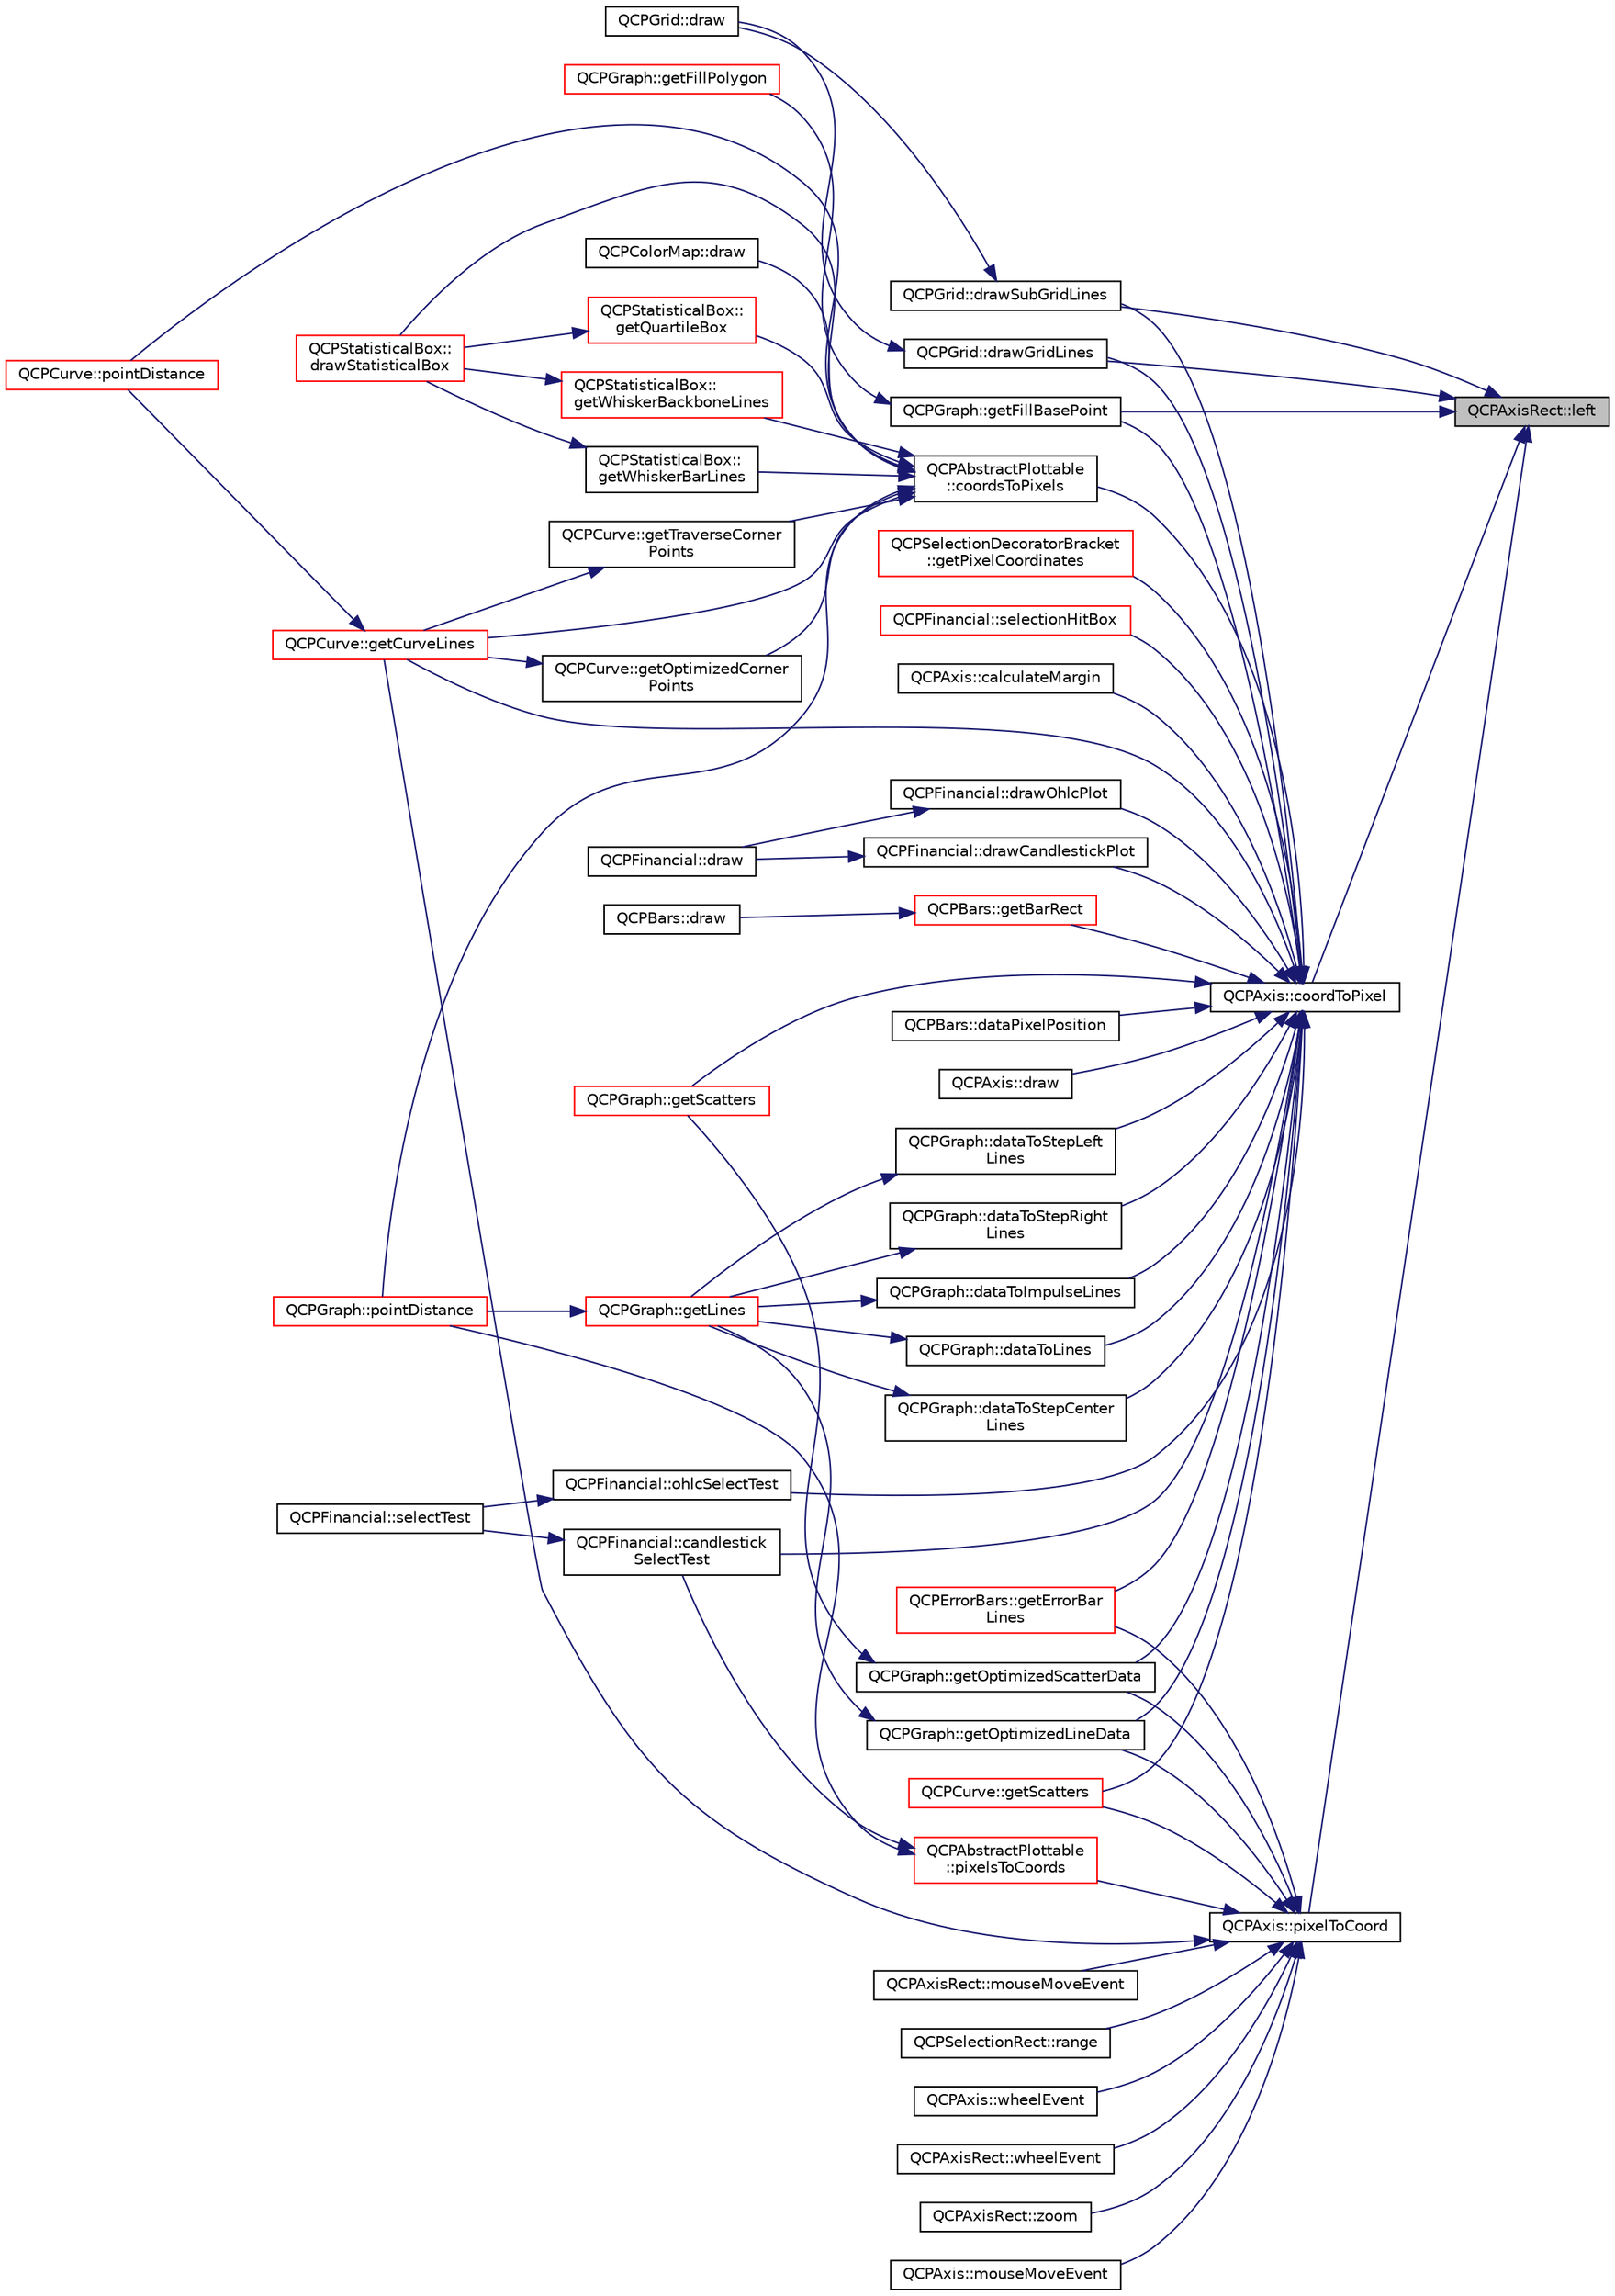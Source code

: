 digraph "QCPAxisRect::left"
{
 // LATEX_PDF_SIZE
  edge [fontname="Helvetica",fontsize="10",labelfontname="Helvetica",labelfontsize="10"];
  node [fontname="Helvetica",fontsize="10",shape=record];
  rankdir="RL";
  Node1 [label="QCPAxisRect::left",height=0.2,width=0.4,color="black", fillcolor="grey75", style="filled", fontcolor="black",tooltip=" "];
  Node1 -> Node2 [dir="back",color="midnightblue",fontsize="10",style="solid",fontname="Helvetica"];
  Node2 [label="QCPAxis::coordToPixel",height=0.2,width=0.4,color="black", fillcolor="white", style="filled",URL="$classQCPAxis.html#af15d1b3a7f7e9b53d759d3ccff1fe4b4",tooltip=" "];
  Node2 -> Node3 [dir="back",color="midnightblue",fontsize="10",style="solid",fontname="Helvetica"];
  Node3 [label="QCPAxis::calculateMargin",height=0.2,width=0.4,color="black", fillcolor="white", style="filled",URL="$classQCPAxis.html#a47bdb0a55de6759489ee47665199aebb",tooltip=" "];
  Node2 -> Node4 [dir="back",color="midnightblue",fontsize="10",style="solid",fontname="Helvetica"];
  Node4 [label="QCPFinancial::candlestick\lSelectTest",height=0.2,width=0.4,color="black", fillcolor="white", style="filled",URL="$classQCPFinancial.html#a9783e91a33fd08a402b1a3821d43e471",tooltip=" "];
  Node4 -> Node5 [dir="back",color="midnightblue",fontsize="10",style="solid",fontname="Helvetica"];
  Node5 [label="QCPFinancial::selectTest",height=0.2,width=0.4,color="black", fillcolor="white", style="filled",URL="$classQCPFinancial.html#a8114a6d3ab6bea0a93d4b85401f29b52",tooltip=" "];
  Node2 -> Node6 [dir="back",color="midnightblue",fontsize="10",style="solid",fontname="Helvetica"];
  Node6 [label="QCPAbstractPlottable\l::coordsToPixels",height=0.2,width=0.4,color="black", fillcolor="white", style="filled",URL="$classQCPAbstractPlottable.html#a7ad84a36472441cf1f555c5683d0da93",tooltip=" "];
  Node6 -> Node7 [dir="back",color="midnightblue",fontsize="10",style="solid",fontname="Helvetica"];
  Node7 [label="QCPColorMap::draw",height=0.2,width=0.4,color="black", fillcolor="white", style="filled",URL="$classQCPColorMap.html#a6b628014d2939368935efd0a788648c8",tooltip=" "];
  Node6 -> Node8 [dir="back",color="midnightblue",fontsize="10",style="solid",fontname="Helvetica"];
  Node8 [label="QCPStatisticalBox::\ldrawStatisticalBox",height=0.2,width=0.4,color="red", fillcolor="white", style="filled",URL="$classQCPStatisticalBox.html#a02dc6b561be8203d460d7263da74b8a9",tooltip=" "];
  Node6 -> Node10 [dir="back",color="midnightblue",fontsize="10",style="solid",fontname="Helvetica"];
  Node10 [label="QCPCurve::getCurveLines",height=0.2,width=0.4,color="red", fillcolor="white", style="filled",URL="$classQCPCurve.html#aefca1e5127fae2d7ff65b9e921637c58",tooltip=" "];
  Node10 -> Node12 [dir="back",color="midnightblue",fontsize="10",style="solid",fontname="Helvetica"];
  Node12 [label="QCPCurve::pointDistance",height=0.2,width=0.4,color="red", fillcolor="white", style="filled",URL="$classQCPCurve.html#aa2c9c9c0e57f11f18a5cb7e47927157c",tooltip=" "];
  Node6 -> Node14 [dir="back",color="midnightblue",fontsize="10",style="solid",fontname="Helvetica"];
  Node14 [label="QCPCurve::getOptimizedCorner\lPoints",height=0.2,width=0.4,color="black", fillcolor="white", style="filled",URL="$classQCPCurve.html#a66bff7933dac149c4577ad63a27da924",tooltip=" "];
  Node14 -> Node10 [dir="back",color="midnightblue",fontsize="10",style="solid",fontname="Helvetica"];
  Node6 -> Node15 [dir="back",color="midnightblue",fontsize="10",style="solid",fontname="Helvetica"];
  Node15 [label="QCPStatisticalBox::\lgetQuartileBox",height=0.2,width=0.4,color="red", fillcolor="white", style="filled",URL="$classQCPStatisticalBox.html#aa44482bf991ceca74602294dd9977243",tooltip=" "];
  Node15 -> Node8 [dir="back",color="midnightblue",fontsize="10",style="solid",fontname="Helvetica"];
  Node6 -> Node18 [dir="back",color="midnightblue",fontsize="10",style="solid",fontname="Helvetica"];
  Node18 [label="QCPCurve::getTraverseCorner\lPoints",height=0.2,width=0.4,color="black", fillcolor="white", style="filled",URL="$classQCPCurve.html#a55e24387fd97a2cad0def8a40809e9ec",tooltip=" "];
  Node18 -> Node10 [dir="back",color="midnightblue",fontsize="10",style="solid",fontname="Helvetica"];
  Node6 -> Node19 [dir="back",color="midnightblue",fontsize="10",style="solid",fontname="Helvetica"];
  Node19 [label="QCPStatisticalBox::\lgetWhiskerBackboneLines",height=0.2,width=0.4,color="red", fillcolor="white", style="filled",URL="$classQCPStatisticalBox.html#a233c28f8c2464ed104a4d580eedd4c64",tooltip=" "];
  Node19 -> Node8 [dir="back",color="midnightblue",fontsize="10",style="solid",fontname="Helvetica"];
  Node6 -> Node20 [dir="back",color="midnightblue",fontsize="10",style="solid",fontname="Helvetica"];
  Node20 [label="QCPStatisticalBox::\lgetWhiskerBarLines",height=0.2,width=0.4,color="black", fillcolor="white", style="filled",URL="$classQCPStatisticalBox.html#af478f6e8a5e9ca2f1bbac10a6b73319a",tooltip=" "];
  Node20 -> Node8 [dir="back",color="midnightblue",fontsize="10",style="solid",fontname="Helvetica"];
  Node6 -> Node21 [dir="back",color="midnightblue",fontsize="10",style="solid",fontname="Helvetica"];
  Node21 [label="QCPGraph::pointDistance",height=0.2,width=0.4,color="red", fillcolor="white", style="filled",URL="$classQCPGraph.html#a89acf99c0b52b8eecb2438adf7ec0170",tooltip=" "];
  Node6 -> Node12 [dir="back",color="midnightblue",fontsize="10",style="solid",fontname="Helvetica"];
  Node2 -> Node23 [dir="back",color="midnightblue",fontsize="10",style="solid",fontname="Helvetica"];
  Node23 [label="QCPBars::dataPixelPosition",height=0.2,width=0.4,color="black", fillcolor="white", style="filled",URL="$classQCPBars.html#a55cdaf565cd3384158d1f7f89533bc2d",tooltip=" "];
  Node2 -> Node24 [dir="back",color="midnightblue",fontsize="10",style="solid",fontname="Helvetica"];
  Node24 [label="QCPGraph::dataToImpulseLines",height=0.2,width=0.4,color="black", fillcolor="white", style="filled",URL="$classQCPGraph.html#a2a958a5c6a6e1e4a03556be88b6fe37e",tooltip=" "];
  Node24 -> Node25 [dir="back",color="midnightblue",fontsize="10",style="solid",fontname="Helvetica"];
  Node25 [label="QCPGraph::getLines",height=0.2,width=0.4,color="red", fillcolor="white", style="filled",URL="$classQCPGraph.html#a563c6da2126300a4d9d2bdee30dad040",tooltip=" "];
  Node25 -> Node21 [dir="back",color="midnightblue",fontsize="10",style="solid",fontname="Helvetica"];
  Node2 -> Node27 [dir="back",color="midnightblue",fontsize="10",style="solid",fontname="Helvetica"];
  Node27 [label="QCPGraph::dataToLines",height=0.2,width=0.4,color="black", fillcolor="white", style="filled",URL="$classQCPGraph.html#a0085ee728fdd72a827c1e6ced4476363",tooltip=" "];
  Node27 -> Node25 [dir="back",color="midnightblue",fontsize="10",style="solid",fontname="Helvetica"];
  Node2 -> Node28 [dir="back",color="midnightblue",fontsize="10",style="solid",fontname="Helvetica"];
  Node28 [label="QCPGraph::dataToStepCenter\lLines",height=0.2,width=0.4,color="black", fillcolor="white", style="filled",URL="$classQCPGraph.html#a238116f1898c49cb8209d61707b5b367",tooltip=" "];
  Node28 -> Node25 [dir="back",color="midnightblue",fontsize="10",style="solid",fontname="Helvetica"];
  Node2 -> Node29 [dir="back",color="midnightblue",fontsize="10",style="solid",fontname="Helvetica"];
  Node29 [label="QCPGraph::dataToStepLeft\lLines",height=0.2,width=0.4,color="black", fillcolor="white", style="filled",URL="$classQCPGraph.html#a1f3e9e41fc67538c4940c74665840474",tooltip=" "];
  Node29 -> Node25 [dir="back",color="midnightblue",fontsize="10",style="solid",fontname="Helvetica"];
  Node2 -> Node30 [dir="back",color="midnightblue",fontsize="10",style="solid",fontname="Helvetica"];
  Node30 [label="QCPGraph::dataToStepRight\lLines",height=0.2,width=0.4,color="black", fillcolor="white", style="filled",URL="$classQCPGraph.html#ab1fb6cb91d24a854f85bf54200f6d101",tooltip=" "];
  Node30 -> Node25 [dir="back",color="midnightblue",fontsize="10",style="solid",fontname="Helvetica"];
  Node2 -> Node31 [dir="back",color="midnightblue",fontsize="10",style="solid",fontname="Helvetica"];
  Node31 [label="QCPAxis::draw",height=0.2,width=0.4,color="black", fillcolor="white", style="filled",URL="$classQCPAxis.html#ac15ebb4225ca5212d8e5fffae481bc9b",tooltip=" "];
  Node2 -> Node32 [dir="back",color="midnightblue",fontsize="10",style="solid",fontname="Helvetica"];
  Node32 [label="QCPFinancial::drawCandlestickPlot",height=0.2,width=0.4,color="black", fillcolor="white", style="filled",URL="$classQCPFinancial.html#ade6b703369d8acb3bfa0b8e244df4b06",tooltip=" "];
  Node32 -> Node33 [dir="back",color="midnightblue",fontsize="10",style="solid",fontname="Helvetica"];
  Node33 [label="QCPFinancial::draw",height=0.2,width=0.4,color="black", fillcolor="white", style="filled",URL="$classQCPFinancial.html#a4d62b7a618d609321adb5f5f1e31f446",tooltip=" "];
  Node2 -> Node34 [dir="back",color="midnightblue",fontsize="10",style="solid",fontname="Helvetica"];
  Node34 [label="QCPGrid::drawGridLines",height=0.2,width=0.4,color="black", fillcolor="white", style="filled",URL="$classQCPGrid.html#aee4e95d54acabbe298d6dda0dd86c0a4",tooltip=" "];
  Node34 -> Node35 [dir="back",color="midnightblue",fontsize="10",style="solid",fontname="Helvetica"];
  Node35 [label="QCPGrid::draw",height=0.2,width=0.4,color="black", fillcolor="white", style="filled",URL="$classQCPGrid.html#aad9a312d998e2d170956334d4cb80be2",tooltip=" "];
  Node2 -> Node36 [dir="back",color="midnightblue",fontsize="10",style="solid",fontname="Helvetica"];
  Node36 [label="QCPFinancial::drawOhlcPlot",height=0.2,width=0.4,color="black", fillcolor="white", style="filled",URL="$classQCPFinancial.html#a2c77aab636f6bce6e0407b3f94e90d08",tooltip=" "];
  Node36 -> Node33 [dir="back",color="midnightblue",fontsize="10",style="solid",fontname="Helvetica"];
  Node2 -> Node37 [dir="back",color="midnightblue",fontsize="10",style="solid",fontname="Helvetica"];
  Node37 [label="QCPGrid::drawSubGridLines",height=0.2,width=0.4,color="black", fillcolor="white", style="filled",URL="$classQCPGrid.html#a751ce8aef815bcc9193432a30c8b6b6e",tooltip=" "];
  Node37 -> Node35 [dir="back",color="midnightblue",fontsize="10",style="solid",fontname="Helvetica"];
  Node2 -> Node38 [dir="back",color="midnightblue",fontsize="10",style="solid",fontname="Helvetica"];
  Node38 [label="QCPBars::getBarRect",height=0.2,width=0.4,color="red", fillcolor="white", style="filled",URL="$classQCPBars.html#a01b87e38e5d5089d214646d2af7896ea",tooltip=" "];
  Node38 -> Node39 [dir="back",color="midnightblue",fontsize="10",style="solid",fontname="Helvetica"];
  Node39 [label="QCPBars::draw",height=0.2,width=0.4,color="black", fillcolor="white", style="filled",URL="$classQCPBars.html#aa267c20650d55084c3f47cb2f8fac9dc",tooltip=" "];
  Node2 -> Node10 [dir="back",color="midnightblue",fontsize="10",style="solid",fontname="Helvetica"];
  Node2 -> Node43 [dir="back",color="midnightblue",fontsize="10",style="solid",fontname="Helvetica"];
  Node43 [label="QCPErrorBars::getErrorBar\lLines",height=0.2,width=0.4,color="red", fillcolor="white", style="filled",URL="$classQCPErrorBars.html#abeea5ff0d66732bbfc9b74869d8c552e",tooltip=" "];
  Node2 -> Node48 [dir="back",color="midnightblue",fontsize="10",style="solid",fontname="Helvetica"];
  Node48 [label="QCPGraph::getFillBasePoint",height=0.2,width=0.4,color="black", fillcolor="white", style="filled",URL="$classQCPGraph.html#a13f2c756f3114703159c2e604783e208",tooltip=" "];
  Node48 -> Node49 [dir="back",color="midnightblue",fontsize="10",style="solid",fontname="Helvetica"];
  Node49 [label="QCPGraph::getFillPolygon",height=0.2,width=0.4,color="red", fillcolor="white", style="filled",URL="$classQCPGraph.html#af73d5fe97cde966785bfd67201e44391",tooltip=" "];
  Node2 -> Node51 [dir="back",color="midnightblue",fontsize="10",style="solid",fontname="Helvetica"];
  Node51 [label="QCPGraph::getOptimizedLineData",height=0.2,width=0.4,color="black", fillcolor="white", style="filled",URL="$classQCPGraph.html#a1fed1c9d627d9d3b49a6206cc2e60fe1",tooltip=" "];
  Node51 -> Node25 [dir="back",color="midnightblue",fontsize="10",style="solid",fontname="Helvetica"];
  Node2 -> Node52 [dir="back",color="midnightblue",fontsize="10",style="solid",fontname="Helvetica"];
  Node52 [label="QCPGraph::getOptimizedScatterData",height=0.2,width=0.4,color="black", fillcolor="white", style="filled",URL="$classQCPGraph.html#a5423245898537e375b9364cf26e89aea",tooltip=" "];
  Node52 -> Node53 [dir="back",color="midnightblue",fontsize="10",style="solid",fontname="Helvetica"];
  Node53 [label="QCPGraph::getScatters",height=0.2,width=0.4,color="red", fillcolor="white", style="filled",URL="$classQCPGraph.html#a9d7ba5904fdcaca413222335d4b283c3",tooltip=" "];
  Node2 -> Node54 [dir="back",color="midnightblue",fontsize="10",style="solid",fontname="Helvetica"];
  Node54 [label="QCPSelectionDecoratorBracket\l::getPixelCoordinates",height=0.2,width=0.4,color="red", fillcolor="white", style="filled",URL="$classQCPSelectionDecoratorBracket.html#a9925ed667e8a645fcb9949bd02ee4a19",tooltip=" "];
  Node2 -> Node53 [dir="back",color="midnightblue",fontsize="10",style="solid",fontname="Helvetica"];
  Node2 -> Node57 [dir="back",color="midnightblue",fontsize="10",style="solid",fontname="Helvetica"];
  Node57 [label="QCPCurve::getScatters",height=0.2,width=0.4,color="red", fillcolor="white", style="filled",URL="$classQCPCurve.html#a564c5fdc8409e3532b1322389a8434b8",tooltip=" "];
  Node2 -> Node58 [dir="back",color="midnightblue",fontsize="10",style="solid",fontname="Helvetica"];
  Node58 [label="QCPFinancial::ohlcSelectTest",height=0.2,width=0.4,color="black", fillcolor="white", style="filled",URL="$classQCPFinancial.html#a2bf2228cc443eb5fb11ec3ea3902859c",tooltip=" "];
  Node58 -> Node5 [dir="back",color="midnightblue",fontsize="10",style="solid",fontname="Helvetica"];
  Node2 -> Node59 [dir="back",color="midnightblue",fontsize="10",style="solid",fontname="Helvetica"];
  Node59 [label="QCPFinancial::selectionHitBox",height=0.2,width=0.4,color="red", fillcolor="white", style="filled",URL="$classQCPFinancial.html#afbe9e8cb0de3e9e789a9668b29cad098",tooltip=" "];
  Node1 -> Node34 [dir="back",color="midnightblue",fontsize="10",style="solid",fontname="Helvetica"];
  Node1 -> Node37 [dir="back",color="midnightblue",fontsize="10",style="solid",fontname="Helvetica"];
  Node1 -> Node48 [dir="back",color="midnightblue",fontsize="10",style="solid",fontname="Helvetica"];
  Node1 -> Node61 [dir="back",color="midnightblue",fontsize="10",style="solid",fontname="Helvetica"];
  Node61 [label="QCPAxis::pixelToCoord",height=0.2,width=0.4,color="black", fillcolor="white", style="filled",URL="$classQCPAxis.html#a536ef8f624cac59b6b6fdcb495723c57",tooltip=" "];
  Node61 -> Node10 [dir="back",color="midnightblue",fontsize="10",style="solid",fontname="Helvetica"];
  Node61 -> Node43 [dir="back",color="midnightblue",fontsize="10",style="solid",fontname="Helvetica"];
  Node61 -> Node51 [dir="back",color="midnightblue",fontsize="10",style="solid",fontname="Helvetica"];
  Node61 -> Node52 [dir="back",color="midnightblue",fontsize="10",style="solid",fontname="Helvetica"];
  Node61 -> Node57 [dir="back",color="midnightblue",fontsize="10",style="solid",fontname="Helvetica"];
  Node61 -> Node62 [dir="back",color="midnightblue",fontsize="10",style="solid",fontname="Helvetica"];
  Node62 [label="QCPAxis::mouseMoveEvent",height=0.2,width=0.4,color="black", fillcolor="white", style="filled",URL="$classQCPAxis.html#ac5a269609e6177737faabdc46434d8c7",tooltip=" "];
  Node61 -> Node63 [dir="back",color="midnightblue",fontsize="10",style="solid",fontname="Helvetica"];
  Node63 [label="QCPAxisRect::mouseMoveEvent",height=0.2,width=0.4,color="black", fillcolor="white", style="filled",URL="$classQCPAxisRect.html#a9cd27ad8c5cfb49aefd9dbb30def4beb",tooltip=" "];
  Node61 -> Node64 [dir="back",color="midnightblue",fontsize="10",style="solid",fontname="Helvetica"];
  Node64 [label="QCPAbstractPlottable\l::pixelsToCoords",height=0.2,width=0.4,color="red", fillcolor="white", style="filled",URL="$classQCPAbstractPlottable.html#a3903c1120ab5c27e7fa46b597ef267bd",tooltip=" "];
  Node64 -> Node4 [dir="back",color="midnightblue",fontsize="10",style="solid",fontname="Helvetica"];
  Node64 -> Node21 [dir="back",color="midnightblue",fontsize="10",style="solid",fontname="Helvetica"];
  Node61 -> Node67 [dir="back",color="midnightblue",fontsize="10",style="solid",fontname="Helvetica"];
  Node67 [label="QCPSelectionRect::range",height=0.2,width=0.4,color="black", fillcolor="white", style="filled",URL="$classQCPSelectionRect.html#a23ab082ffa04be1dbf9afb9e633ab815",tooltip=" "];
  Node61 -> Node68 [dir="back",color="midnightblue",fontsize="10",style="solid",fontname="Helvetica"];
  Node68 [label="QCPAxis::wheelEvent",height=0.2,width=0.4,color="black", fillcolor="white", style="filled",URL="$classQCPAxis.html#aa850f195d7cc470c53809d0fff5e444d",tooltip=" "];
  Node61 -> Node69 [dir="back",color="midnightblue",fontsize="10",style="solid",fontname="Helvetica"];
  Node69 [label="QCPAxisRect::wheelEvent",height=0.2,width=0.4,color="black", fillcolor="white", style="filled",URL="$classQCPAxisRect.html#a93eeaa0c127d6d6fe8171b2455080262",tooltip=" "];
  Node61 -> Node70 [dir="back",color="midnightblue",fontsize="10",style="solid",fontname="Helvetica"];
  Node70 [label="QCPAxisRect::zoom",height=0.2,width=0.4,color="black", fillcolor="white", style="filled",URL="$classQCPAxisRect.html#ae481c28b50e10cfbbec59fde45e77367",tooltip=" "];
}
